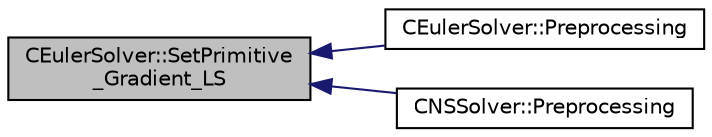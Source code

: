 digraph "CEulerSolver::SetPrimitive_Gradient_LS"
{
  edge [fontname="Helvetica",fontsize="10",labelfontname="Helvetica",labelfontsize="10"];
  node [fontname="Helvetica",fontsize="10",shape=record];
  rankdir="LR";
  Node3682 [label="CEulerSolver::SetPrimitive\l_Gradient_LS",height=0.2,width=0.4,color="black", fillcolor="grey75", style="filled", fontcolor="black"];
  Node3682 -> Node3683 [dir="back",color="midnightblue",fontsize="10",style="solid",fontname="Helvetica"];
  Node3683 [label="CEulerSolver::Preprocessing",height=0.2,width=0.4,color="black", fillcolor="white", style="filled",URL="$class_c_euler_solver.html#a8b89e1bfce33284c2d8f5f00f82f3f3f",tooltip="Compute primitive variables and their gradients. "];
  Node3682 -> Node3684 [dir="back",color="midnightblue",fontsize="10",style="solid",fontname="Helvetica"];
  Node3684 [label="CNSSolver::Preprocessing",height=0.2,width=0.4,color="black", fillcolor="white", style="filled",URL="$class_c_n_s_solver.html#a028c83d18cf8520dff2f9628d8a04e4b",tooltip="Restart residual and compute gradients. "];
}
